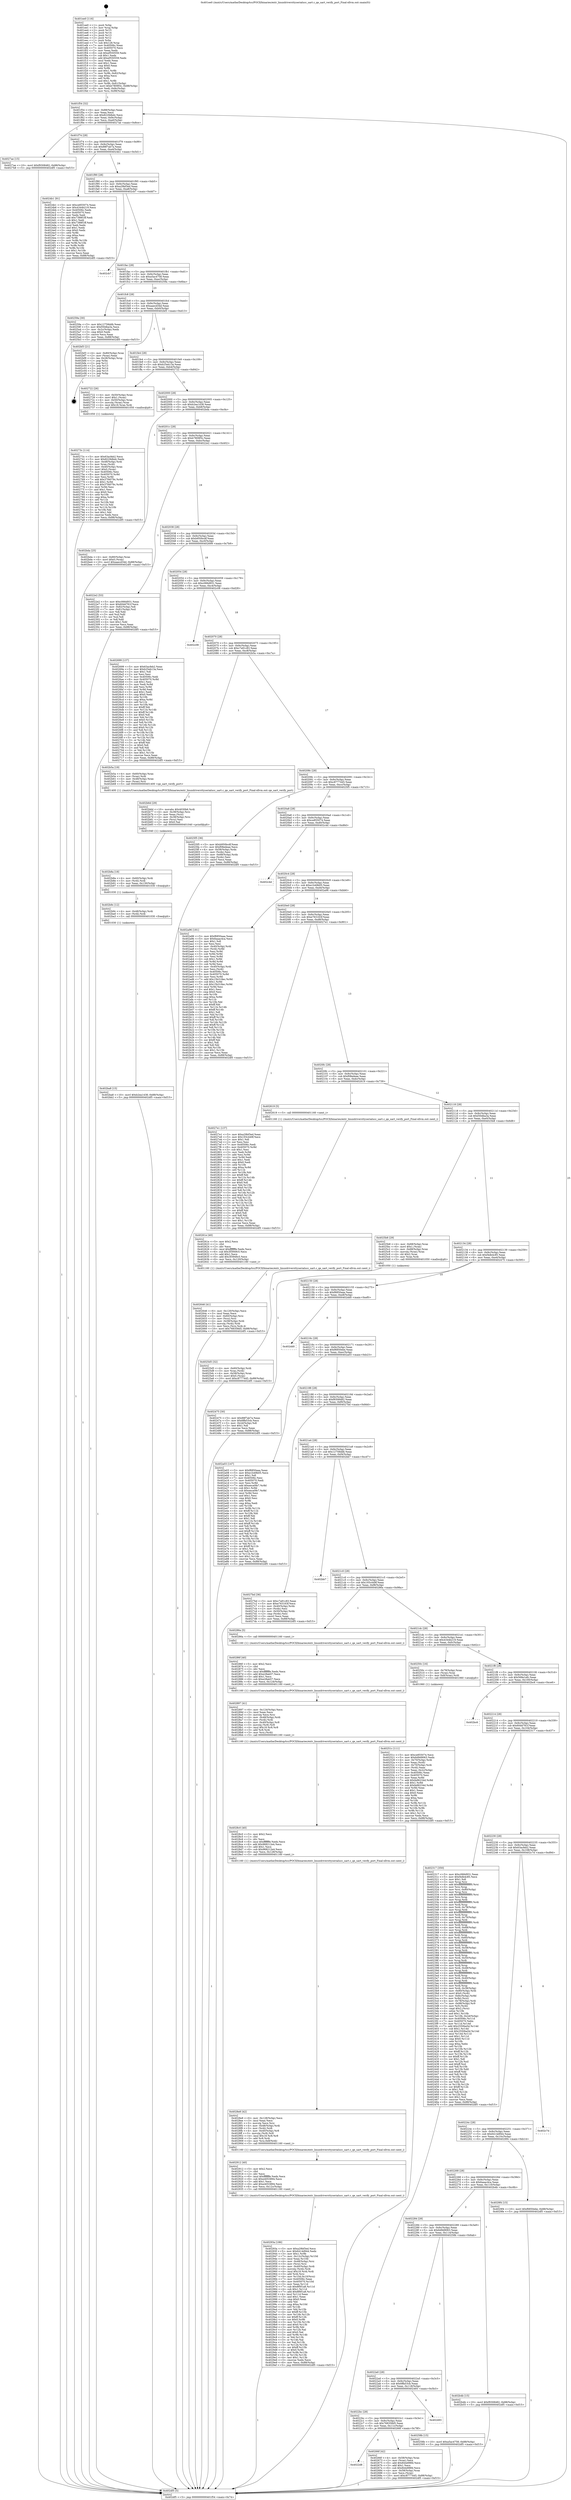 digraph "0x401ee0" {
  label = "0x401ee0 (/mnt/c/Users/mathe/Desktop/tcc/POCII/binaries/extr_linuxdriversttyserialucc_uart.c_qe_uart_verify_port_Final-ollvm.out::main(0))"
  labelloc = "t"
  node[shape=record]

  Entry [label="",width=0.3,height=0.3,shape=circle,fillcolor=black,style=filled]
  "0x401f54" [label="{
     0x401f54 [32]\l
     | [instrs]\l
     &nbsp;&nbsp;0x401f54 \<+6\>: mov -0x88(%rbp),%eax\l
     &nbsp;&nbsp;0x401f5a \<+2\>: mov %eax,%ecx\l
     &nbsp;&nbsp;0x401f5c \<+6\>: sub $0x8229dbdc,%ecx\l
     &nbsp;&nbsp;0x401f62 \<+6\>: mov %eax,-0x9c(%rbp)\l
     &nbsp;&nbsp;0x401f68 \<+6\>: mov %ecx,-0xa0(%rbp)\l
     &nbsp;&nbsp;0x401f6e \<+6\>: je 00000000004027ae \<main+0x8ce\>\l
  }"]
  "0x4027ae" [label="{
     0x4027ae [15]\l
     | [instrs]\l
     &nbsp;&nbsp;0x4027ae \<+10\>: movl $0xf9308482,-0x88(%rbp)\l
     &nbsp;&nbsp;0x4027b8 \<+5\>: jmp 0000000000402df5 \<main+0xf15\>\l
  }"]
  "0x401f74" [label="{
     0x401f74 [28]\l
     | [instrs]\l
     &nbsp;&nbsp;0x401f74 \<+5\>: jmp 0000000000401f79 \<main+0x99\>\l
     &nbsp;&nbsp;0x401f79 \<+6\>: mov -0x9c(%rbp),%eax\l
     &nbsp;&nbsp;0x401f7f \<+5\>: sub $0x88f7ab7a,%eax\l
     &nbsp;&nbsp;0x401f84 \<+6\>: mov %eax,-0xa4(%rbp)\l
     &nbsp;&nbsp;0x401f8a \<+6\>: je 00000000004024b1 \<main+0x5d1\>\l
  }"]
  Exit [label="",width=0.3,height=0.3,shape=circle,fillcolor=black,style=filled,peripheries=2]
  "0x4024b1" [label="{
     0x4024b1 [91]\l
     | [instrs]\l
     &nbsp;&nbsp;0x4024b1 \<+5\>: mov $0xce855074,%eax\l
     &nbsp;&nbsp;0x4024b6 \<+5\>: mov $0x4344b219,%ecx\l
     &nbsp;&nbsp;0x4024bb \<+7\>: mov 0x40506c,%edx\l
     &nbsp;&nbsp;0x4024c2 \<+7\>: mov 0x405070,%esi\l
     &nbsp;&nbsp;0x4024c9 \<+2\>: mov %edx,%edi\l
     &nbsp;&nbsp;0x4024cb \<+6\>: add $0x7388f1ff,%edi\l
     &nbsp;&nbsp;0x4024d1 \<+3\>: sub $0x1,%edi\l
     &nbsp;&nbsp;0x4024d4 \<+6\>: sub $0x7388f1ff,%edi\l
     &nbsp;&nbsp;0x4024da \<+3\>: imul %edi,%edx\l
     &nbsp;&nbsp;0x4024dd \<+3\>: and $0x1,%edx\l
     &nbsp;&nbsp;0x4024e0 \<+3\>: cmp $0x0,%edx\l
     &nbsp;&nbsp;0x4024e3 \<+4\>: sete %r8b\l
     &nbsp;&nbsp;0x4024e7 \<+3\>: cmp $0xa,%esi\l
     &nbsp;&nbsp;0x4024ea \<+4\>: setl %r9b\l
     &nbsp;&nbsp;0x4024ee \<+3\>: mov %r8b,%r10b\l
     &nbsp;&nbsp;0x4024f1 \<+3\>: and %r9b,%r10b\l
     &nbsp;&nbsp;0x4024f4 \<+3\>: xor %r9b,%r8b\l
     &nbsp;&nbsp;0x4024f7 \<+3\>: or %r8b,%r10b\l
     &nbsp;&nbsp;0x4024fa \<+4\>: test $0x1,%r10b\l
     &nbsp;&nbsp;0x4024fe \<+3\>: cmovne %ecx,%eax\l
     &nbsp;&nbsp;0x402501 \<+6\>: mov %eax,-0x88(%rbp)\l
     &nbsp;&nbsp;0x402507 \<+5\>: jmp 0000000000402df5 \<main+0xf15\>\l
  }"]
  "0x401f90" [label="{
     0x401f90 [28]\l
     | [instrs]\l
     &nbsp;&nbsp;0x401f90 \<+5\>: jmp 0000000000401f95 \<main+0xb5\>\l
     &nbsp;&nbsp;0x401f95 \<+6\>: mov -0x9c(%rbp),%eax\l
     &nbsp;&nbsp;0x401f9b \<+5\>: sub $0xa29bf3ed,%eax\l
     &nbsp;&nbsp;0x401fa0 \<+6\>: mov %eax,-0xa8(%rbp)\l
     &nbsp;&nbsp;0x401fa6 \<+6\>: je 0000000000402cb7 \<main+0xdd7\>\l
  }"]
  "0x402ba8" [label="{
     0x402ba8 [15]\l
     | [instrs]\l
     &nbsp;&nbsp;0x402ba8 \<+10\>: movl $0xb2ea1438,-0x88(%rbp)\l
     &nbsp;&nbsp;0x402bb2 \<+5\>: jmp 0000000000402df5 \<main+0xf15\>\l
  }"]
  "0x402cb7" [label="{
     0x402cb7\l
  }", style=dashed]
  "0x401fac" [label="{
     0x401fac [28]\l
     | [instrs]\l
     &nbsp;&nbsp;0x401fac \<+5\>: jmp 0000000000401fb1 \<main+0xd1\>\l
     &nbsp;&nbsp;0x401fb1 \<+6\>: mov -0x9c(%rbp),%eax\l
     &nbsp;&nbsp;0x401fb7 \<+5\>: sub $0xa5ac4758,%eax\l
     &nbsp;&nbsp;0x401fbc \<+6\>: mov %eax,-0xac(%rbp)\l
     &nbsp;&nbsp;0x401fc2 \<+6\>: je 000000000040259a \<main+0x6ba\>\l
  }"]
  "0x402b9c" [label="{
     0x402b9c [12]\l
     | [instrs]\l
     &nbsp;&nbsp;0x402b9c \<+4\>: mov -0x48(%rbp),%rdi\l
     &nbsp;&nbsp;0x402ba0 \<+3\>: mov (%rdi),%rdi\l
     &nbsp;&nbsp;0x402ba3 \<+5\>: call 0000000000401030 \<free@plt\>\l
     | [calls]\l
     &nbsp;&nbsp;0x401030 \{1\} (unknown)\l
  }"]
  "0x40259a" [label="{
     0x40259a [30]\l
     | [instrs]\l
     &nbsp;&nbsp;0x40259a \<+5\>: mov $0x12758ddb,%eax\l
     &nbsp;&nbsp;0x40259f \<+5\>: mov $0xf30dba3a,%ecx\l
     &nbsp;&nbsp;0x4025a4 \<+3\>: mov -0x2c(%rbp),%edx\l
     &nbsp;&nbsp;0x4025a7 \<+3\>: cmp $0x0,%edx\l
     &nbsp;&nbsp;0x4025aa \<+3\>: cmove %ecx,%eax\l
     &nbsp;&nbsp;0x4025ad \<+6\>: mov %eax,-0x88(%rbp)\l
     &nbsp;&nbsp;0x4025b3 \<+5\>: jmp 0000000000402df5 \<main+0xf15\>\l
  }"]
  "0x401fc8" [label="{
     0x401fc8 [28]\l
     | [instrs]\l
     &nbsp;&nbsp;0x401fc8 \<+5\>: jmp 0000000000401fcd \<main+0xed\>\l
     &nbsp;&nbsp;0x401fcd \<+6\>: mov -0x9c(%rbp),%eax\l
     &nbsp;&nbsp;0x401fd3 \<+5\>: sub $0xaaecd34d,%eax\l
     &nbsp;&nbsp;0x401fd8 \<+6\>: mov %eax,-0xb0(%rbp)\l
     &nbsp;&nbsp;0x401fde \<+6\>: je 0000000000402bf3 \<main+0xd13\>\l
  }"]
  "0x402b8a" [label="{
     0x402b8a [18]\l
     | [instrs]\l
     &nbsp;&nbsp;0x402b8a \<+4\>: mov -0x60(%rbp),%rdi\l
     &nbsp;&nbsp;0x402b8e \<+3\>: mov (%rdi),%rdi\l
     &nbsp;&nbsp;0x402b91 \<+6\>: mov %eax,-0x130(%rbp)\l
     &nbsp;&nbsp;0x402b97 \<+5\>: call 0000000000401030 \<free@plt\>\l
     | [calls]\l
     &nbsp;&nbsp;0x401030 \{1\} (unknown)\l
  }"]
  "0x402bf3" [label="{
     0x402bf3 [21]\l
     | [instrs]\l
     &nbsp;&nbsp;0x402bf3 \<+4\>: mov -0x80(%rbp),%rax\l
     &nbsp;&nbsp;0x402bf7 \<+2\>: mov (%rax),%eax\l
     &nbsp;&nbsp;0x402bf9 \<+4\>: lea -0x28(%rbp),%rsp\l
     &nbsp;&nbsp;0x402bfd \<+1\>: pop %rbx\l
     &nbsp;&nbsp;0x402bfe \<+2\>: pop %r12\l
     &nbsp;&nbsp;0x402c00 \<+2\>: pop %r13\l
     &nbsp;&nbsp;0x402c02 \<+2\>: pop %r14\l
     &nbsp;&nbsp;0x402c04 \<+2\>: pop %r15\l
     &nbsp;&nbsp;0x402c06 \<+1\>: pop %rbp\l
     &nbsp;&nbsp;0x402c07 \<+1\>: ret\l
  }"]
  "0x401fe4" [label="{
     0x401fe4 [28]\l
     | [instrs]\l
     &nbsp;&nbsp;0x401fe4 \<+5\>: jmp 0000000000401fe9 \<main+0x109\>\l
     &nbsp;&nbsp;0x401fe9 \<+6\>: mov -0x9c(%rbp),%eax\l
     &nbsp;&nbsp;0x401fef \<+5\>: sub $0xb25eb13a,%eax\l
     &nbsp;&nbsp;0x401ff4 \<+6\>: mov %eax,-0xb4(%rbp)\l
     &nbsp;&nbsp;0x401ffa \<+6\>: je 0000000000402722 \<main+0x842\>\l
  }"]
  "0x402b6d" [label="{
     0x402b6d [29]\l
     | [instrs]\l
     &nbsp;&nbsp;0x402b6d \<+10\>: movabs $0x4030b6,%rdi\l
     &nbsp;&nbsp;0x402b77 \<+4\>: mov -0x38(%rbp),%rsi\l
     &nbsp;&nbsp;0x402b7b \<+2\>: mov %eax,(%rsi)\l
     &nbsp;&nbsp;0x402b7d \<+4\>: mov -0x38(%rbp),%rsi\l
     &nbsp;&nbsp;0x402b81 \<+2\>: mov (%rsi),%esi\l
     &nbsp;&nbsp;0x402b83 \<+2\>: mov $0x0,%al\l
     &nbsp;&nbsp;0x402b85 \<+5\>: call 0000000000401040 \<printf@plt\>\l
     | [calls]\l
     &nbsp;&nbsp;0x401040 \{1\} (unknown)\l
  }"]
  "0x402722" [label="{
     0x402722 [26]\l
     | [instrs]\l
     &nbsp;&nbsp;0x402722 \<+4\>: mov -0x50(%rbp),%rax\l
     &nbsp;&nbsp;0x402726 \<+6\>: movl $0x1,(%rax)\l
     &nbsp;&nbsp;0x40272c \<+4\>: mov -0x50(%rbp),%rax\l
     &nbsp;&nbsp;0x402730 \<+3\>: movslq (%rax),%rax\l
     &nbsp;&nbsp;0x402733 \<+4\>: imul $0x18,%rax,%rdi\l
     &nbsp;&nbsp;0x402737 \<+5\>: call 0000000000401050 \<malloc@plt\>\l
     | [calls]\l
     &nbsp;&nbsp;0x401050 \{1\} (unknown)\l
  }"]
  "0x402000" [label="{
     0x402000 [28]\l
     | [instrs]\l
     &nbsp;&nbsp;0x402000 \<+5\>: jmp 0000000000402005 \<main+0x125\>\l
     &nbsp;&nbsp;0x402005 \<+6\>: mov -0x9c(%rbp),%eax\l
     &nbsp;&nbsp;0x40200b \<+5\>: sub $0xb2ea1438,%eax\l
     &nbsp;&nbsp;0x402010 \<+6\>: mov %eax,-0xb8(%rbp)\l
     &nbsp;&nbsp;0x402016 \<+6\>: je 0000000000402bda \<main+0xcfa\>\l
  }"]
  "0x40293a" [label="{
     0x40293a [186]\l
     | [instrs]\l
     &nbsp;&nbsp;0x40293a \<+5\>: mov $0xa29bf3ed,%ecx\l
     &nbsp;&nbsp;0x40293f \<+5\>: mov $0x6414d944,%edx\l
     &nbsp;&nbsp;0x402944 \<+3\>: mov $0x1,%r9b\l
     &nbsp;&nbsp;0x402947 \<+7\>: mov -0x12c(%rbp),%r10d\l
     &nbsp;&nbsp;0x40294e \<+4\>: imul %eax,%r10d\l
     &nbsp;&nbsp;0x402952 \<+4\>: mov -0x48(%rbp),%rsi\l
     &nbsp;&nbsp;0x402956 \<+3\>: mov (%rsi),%rsi\l
     &nbsp;&nbsp;0x402959 \<+4\>: mov -0x40(%rbp),%rdi\l
     &nbsp;&nbsp;0x40295d \<+3\>: movslq (%rdi),%rdi\l
     &nbsp;&nbsp;0x402960 \<+4\>: imul $0x18,%rdi,%rdi\l
     &nbsp;&nbsp;0x402964 \<+3\>: add %rdi,%rsi\l
     &nbsp;&nbsp;0x402967 \<+4\>: mov %r10d,0x10(%rsi)\l
     &nbsp;&nbsp;0x40296b \<+7\>: mov 0x40506c,%eax\l
     &nbsp;&nbsp;0x402972 \<+8\>: mov 0x405070,%r10d\l
     &nbsp;&nbsp;0x40297a \<+3\>: mov %eax,%r11d\l
     &nbsp;&nbsp;0x40297d \<+7\>: sub $0x8f0f1a8,%r11d\l
     &nbsp;&nbsp;0x402984 \<+4\>: sub $0x1,%r11d\l
     &nbsp;&nbsp;0x402988 \<+7\>: add $0x8f0f1a8,%r11d\l
     &nbsp;&nbsp;0x40298f \<+4\>: imul %r11d,%eax\l
     &nbsp;&nbsp;0x402993 \<+3\>: and $0x1,%eax\l
     &nbsp;&nbsp;0x402996 \<+3\>: cmp $0x0,%eax\l
     &nbsp;&nbsp;0x402999 \<+3\>: sete %bl\l
     &nbsp;&nbsp;0x40299c \<+4\>: cmp $0xa,%r10d\l
     &nbsp;&nbsp;0x4029a0 \<+4\>: setl %r14b\l
     &nbsp;&nbsp;0x4029a4 \<+3\>: mov %bl,%r15b\l
     &nbsp;&nbsp;0x4029a7 \<+4\>: xor $0xff,%r15b\l
     &nbsp;&nbsp;0x4029ab \<+3\>: mov %r14b,%r12b\l
     &nbsp;&nbsp;0x4029ae \<+4\>: xor $0xff,%r12b\l
     &nbsp;&nbsp;0x4029b2 \<+4\>: xor $0x0,%r9b\l
     &nbsp;&nbsp;0x4029b6 \<+3\>: mov %r15b,%r13b\l
     &nbsp;&nbsp;0x4029b9 \<+4\>: and $0x0,%r13b\l
     &nbsp;&nbsp;0x4029bd \<+3\>: and %r9b,%bl\l
     &nbsp;&nbsp;0x4029c0 \<+3\>: mov %r12b,%al\l
     &nbsp;&nbsp;0x4029c3 \<+2\>: and $0x0,%al\l
     &nbsp;&nbsp;0x4029c5 \<+3\>: and %r9b,%r14b\l
     &nbsp;&nbsp;0x4029c8 \<+3\>: or %bl,%r13b\l
     &nbsp;&nbsp;0x4029cb \<+3\>: or %r14b,%al\l
     &nbsp;&nbsp;0x4029ce \<+3\>: xor %al,%r13b\l
     &nbsp;&nbsp;0x4029d1 \<+3\>: or %r12b,%r15b\l
     &nbsp;&nbsp;0x4029d4 \<+4\>: xor $0xff,%r15b\l
     &nbsp;&nbsp;0x4029d8 \<+4\>: or $0x0,%r9b\l
     &nbsp;&nbsp;0x4029dc \<+3\>: and %r9b,%r15b\l
     &nbsp;&nbsp;0x4029df \<+3\>: or %r15b,%r13b\l
     &nbsp;&nbsp;0x4029e2 \<+4\>: test $0x1,%r13b\l
     &nbsp;&nbsp;0x4029e6 \<+3\>: cmovne %edx,%ecx\l
     &nbsp;&nbsp;0x4029e9 \<+6\>: mov %ecx,-0x88(%rbp)\l
     &nbsp;&nbsp;0x4029ef \<+5\>: jmp 0000000000402df5 \<main+0xf15\>\l
  }"]
  "0x402bda" [label="{
     0x402bda [25]\l
     | [instrs]\l
     &nbsp;&nbsp;0x402bda \<+4\>: mov -0x80(%rbp),%rax\l
     &nbsp;&nbsp;0x402bde \<+6\>: movl $0x0,(%rax)\l
     &nbsp;&nbsp;0x402be4 \<+10\>: movl $0xaaecd34d,-0x88(%rbp)\l
     &nbsp;&nbsp;0x402bee \<+5\>: jmp 0000000000402df5 \<main+0xf15\>\l
  }"]
  "0x40201c" [label="{
     0x40201c [28]\l
     | [instrs]\l
     &nbsp;&nbsp;0x40201c \<+5\>: jmp 0000000000402021 \<main+0x141\>\l
     &nbsp;&nbsp;0x402021 \<+6\>: mov -0x9c(%rbp),%eax\l
     &nbsp;&nbsp;0x402027 \<+5\>: sub $0xb7809f3c,%eax\l
     &nbsp;&nbsp;0x40202c \<+6\>: mov %eax,-0xbc(%rbp)\l
     &nbsp;&nbsp;0x402032 \<+6\>: je 00000000004022e2 \<main+0x402\>\l
  }"]
  "0x402912" [label="{
     0x402912 [40]\l
     | [instrs]\l
     &nbsp;&nbsp;0x402912 \<+5\>: mov $0x2,%ecx\l
     &nbsp;&nbsp;0x402917 \<+1\>: cltd\l
     &nbsp;&nbsp;0x402918 \<+2\>: idiv %ecx\l
     &nbsp;&nbsp;0x40291a \<+6\>: imul $0xfffffffe,%edx,%ecx\l
     &nbsp;&nbsp;0x402920 \<+6\>: sub $0xe4053894,%ecx\l
     &nbsp;&nbsp;0x402926 \<+3\>: add $0x1,%ecx\l
     &nbsp;&nbsp;0x402929 \<+6\>: add $0xe4053894,%ecx\l
     &nbsp;&nbsp;0x40292f \<+6\>: mov %ecx,-0x12c(%rbp)\l
     &nbsp;&nbsp;0x402935 \<+5\>: call 0000000000401160 \<next_i\>\l
     | [calls]\l
     &nbsp;&nbsp;0x401160 \{1\} (/mnt/c/Users/mathe/Desktop/tcc/POCII/binaries/extr_linuxdriversttyserialucc_uart.c_qe_uart_verify_port_Final-ollvm.out::next_i)\l
  }"]
  "0x4022e2" [label="{
     0x4022e2 [53]\l
     | [instrs]\l
     &nbsp;&nbsp;0x4022e2 \<+5\>: mov $0xc066d931,%eax\l
     &nbsp;&nbsp;0x4022e7 \<+5\>: mov $0x60dd781f,%ecx\l
     &nbsp;&nbsp;0x4022ec \<+6\>: mov -0x82(%rbp),%dl\l
     &nbsp;&nbsp;0x4022f2 \<+7\>: mov -0x81(%rbp),%sil\l
     &nbsp;&nbsp;0x4022f9 \<+3\>: mov %dl,%dil\l
     &nbsp;&nbsp;0x4022fc \<+3\>: and %sil,%dil\l
     &nbsp;&nbsp;0x4022ff \<+3\>: xor %sil,%dl\l
     &nbsp;&nbsp;0x402302 \<+3\>: or %dl,%dil\l
     &nbsp;&nbsp;0x402305 \<+4\>: test $0x1,%dil\l
     &nbsp;&nbsp;0x402309 \<+3\>: cmovne %ecx,%eax\l
     &nbsp;&nbsp;0x40230c \<+6\>: mov %eax,-0x88(%rbp)\l
     &nbsp;&nbsp;0x402312 \<+5\>: jmp 0000000000402df5 \<main+0xf15\>\l
  }"]
  "0x402038" [label="{
     0x402038 [28]\l
     | [instrs]\l
     &nbsp;&nbsp;0x402038 \<+5\>: jmp 000000000040203d \<main+0x15d\>\l
     &nbsp;&nbsp;0x40203d \<+6\>: mov -0x9c(%rbp),%eax\l
     &nbsp;&nbsp;0x402043 \<+5\>: sub $0xb950bcdf,%eax\l
     &nbsp;&nbsp;0x402048 \<+6\>: mov %eax,-0xc0(%rbp)\l
     &nbsp;&nbsp;0x40204e \<+6\>: je 0000000000402699 \<main+0x7b9\>\l
  }"]
  "0x402df5" [label="{
     0x402df5 [5]\l
     | [instrs]\l
     &nbsp;&nbsp;0x402df5 \<+5\>: jmp 0000000000401f54 \<main+0x74\>\l
  }"]
  "0x401ee0" [label="{
     0x401ee0 [116]\l
     | [instrs]\l
     &nbsp;&nbsp;0x401ee0 \<+1\>: push %rbp\l
     &nbsp;&nbsp;0x401ee1 \<+3\>: mov %rsp,%rbp\l
     &nbsp;&nbsp;0x401ee4 \<+2\>: push %r15\l
     &nbsp;&nbsp;0x401ee6 \<+2\>: push %r14\l
     &nbsp;&nbsp;0x401ee8 \<+2\>: push %r13\l
     &nbsp;&nbsp;0x401eea \<+2\>: push %r12\l
     &nbsp;&nbsp;0x401eec \<+1\>: push %rbx\l
     &nbsp;&nbsp;0x401eed \<+7\>: sub $0x128,%rsp\l
     &nbsp;&nbsp;0x401ef4 \<+7\>: mov 0x40506c,%eax\l
     &nbsp;&nbsp;0x401efb \<+7\>: mov 0x405070,%ecx\l
     &nbsp;&nbsp;0x401f02 \<+2\>: mov %eax,%edx\l
     &nbsp;&nbsp;0x401f04 \<+6\>: sub $0xef550559,%edx\l
     &nbsp;&nbsp;0x401f0a \<+3\>: sub $0x1,%edx\l
     &nbsp;&nbsp;0x401f0d \<+6\>: add $0xef550559,%edx\l
     &nbsp;&nbsp;0x401f13 \<+3\>: imul %edx,%eax\l
     &nbsp;&nbsp;0x401f16 \<+3\>: and $0x1,%eax\l
     &nbsp;&nbsp;0x401f19 \<+3\>: cmp $0x0,%eax\l
     &nbsp;&nbsp;0x401f1c \<+4\>: sete %r8b\l
     &nbsp;&nbsp;0x401f20 \<+4\>: and $0x1,%r8b\l
     &nbsp;&nbsp;0x401f24 \<+7\>: mov %r8b,-0x82(%rbp)\l
     &nbsp;&nbsp;0x401f2b \<+3\>: cmp $0xa,%ecx\l
     &nbsp;&nbsp;0x401f2e \<+4\>: setl %r8b\l
     &nbsp;&nbsp;0x401f32 \<+4\>: and $0x1,%r8b\l
     &nbsp;&nbsp;0x401f36 \<+7\>: mov %r8b,-0x81(%rbp)\l
     &nbsp;&nbsp;0x401f3d \<+10\>: movl $0xb7809f3c,-0x88(%rbp)\l
     &nbsp;&nbsp;0x401f47 \<+6\>: mov %edi,-0x8c(%rbp)\l
     &nbsp;&nbsp;0x401f4d \<+7\>: mov %rsi,-0x98(%rbp)\l
  }"]
  "0x4028e8" [label="{
     0x4028e8 [42]\l
     | [instrs]\l
     &nbsp;&nbsp;0x4028e8 \<+6\>: mov -0x128(%rbp),%ecx\l
     &nbsp;&nbsp;0x4028ee \<+3\>: imul %eax,%ecx\l
     &nbsp;&nbsp;0x4028f1 \<+3\>: movslq %ecx,%rsi\l
     &nbsp;&nbsp;0x4028f4 \<+4\>: mov -0x48(%rbp),%rdi\l
     &nbsp;&nbsp;0x4028f8 \<+3\>: mov (%rdi),%rdi\l
     &nbsp;&nbsp;0x4028fb \<+4\>: mov -0x40(%rbp),%r8\l
     &nbsp;&nbsp;0x4028ff \<+3\>: movslq (%r8),%r8\l
     &nbsp;&nbsp;0x402902 \<+4\>: imul $0x18,%r8,%r8\l
     &nbsp;&nbsp;0x402906 \<+3\>: add %r8,%rdi\l
     &nbsp;&nbsp;0x402909 \<+4\>: mov %rsi,0x8(%rdi)\l
     &nbsp;&nbsp;0x40290d \<+5\>: call 0000000000401160 \<next_i\>\l
     | [calls]\l
     &nbsp;&nbsp;0x401160 \{1\} (/mnt/c/Users/mathe/Desktop/tcc/POCII/binaries/extr_linuxdriversttyserialucc_uart.c_qe_uart_verify_port_Final-ollvm.out::next_i)\l
  }"]
  "0x402699" [label="{
     0x402699 [137]\l
     | [instrs]\l
     &nbsp;&nbsp;0x402699 \<+5\>: mov $0x63acfeb2,%eax\l
     &nbsp;&nbsp;0x40269e \<+5\>: mov $0xb25eb13a,%ecx\l
     &nbsp;&nbsp;0x4026a3 \<+2\>: mov $0x1,%dl\l
     &nbsp;&nbsp;0x4026a5 \<+2\>: xor %esi,%esi\l
     &nbsp;&nbsp;0x4026a7 \<+7\>: mov 0x40506c,%edi\l
     &nbsp;&nbsp;0x4026ae \<+8\>: mov 0x405070,%r8d\l
     &nbsp;&nbsp;0x4026b6 \<+3\>: sub $0x1,%esi\l
     &nbsp;&nbsp;0x4026b9 \<+3\>: mov %edi,%r9d\l
     &nbsp;&nbsp;0x4026bc \<+3\>: add %esi,%r9d\l
     &nbsp;&nbsp;0x4026bf \<+4\>: imul %r9d,%edi\l
     &nbsp;&nbsp;0x4026c3 \<+3\>: and $0x1,%edi\l
     &nbsp;&nbsp;0x4026c6 \<+3\>: cmp $0x0,%edi\l
     &nbsp;&nbsp;0x4026c9 \<+4\>: sete %r10b\l
     &nbsp;&nbsp;0x4026cd \<+4\>: cmp $0xa,%r8d\l
     &nbsp;&nbsp;0x4026d1 \<+4\>: setl %r11b\l
     &nbsp;&nbsp;0x4026d5 \<+3\>: mov %r10b,%bl\l
     &nbsp;&nbsp;0x4026d8 \<+3\>: xor $0xff,%bl\l
     &nbsp;&nbsp;0x4026db \<+3\>: mov %r11b,%r14b\l
     &nbsp;&nbsp;0x4026de \<+4\>: xor $0xff,%r14b\l
     &nbsp;&nbsp;0x4026e2 \<+3\>: xor $0x0,%dl\l
     &nbsp;&nbsp;0x4026e5 \<+3\>: mov %bl,%r15b\l
     &nbsp;&nbsp;0x4026e8 \<+4\>: and $0x0,%r15b\l
     &nbsp;&nbsp;0x4026ec \<+3\>: and %dl,%r10b\l
     &nbsp;&nbsp;0x4026ef \<+3\>: mov %r14b,%r12b\l
     &nbsp;&nbsp;0x4026f2 \<+4\>: and $0x0,%r12b\l
     &nbsp;&nbsp;0x4026f6 \<+3\>: and %dl,%r11b\l
     &nbsp;&nbsp;0x4026f9 \<+3\>: or %r10b,%r15b\l
     &nbsp;&nbsp;0x4026fc \<+3\>: or %r11b,%r12b\l
     &nbsp;&nbsp;0x4026ff \<+3\>: xor %r12b,%r15b\l
     &nbsp;&nbsp;0x402702 \<+3\>: or %r14b,%bl\l
     &nbsp;&nbsp;0x402705 \<+3\>: xor $0xff,%bl\l
     &nbsp;&nbsp;0x402708 \<+3\>: or $0x0,%dl\l
     &nbsp;&nbsp;0x40270b \<+2\>: and %dl,%bl\l
     &nbsp;&nbsp;0x40270d \<+3\>: or %bl,%r15b\l
     &nbsp;&nbsp;0x402710 \<+4\>: test $0x1,%r15b\l
     &nbsp;&nbsp;0x402714 \<+3\>: cmovne %ecx,%eax\l
     &nbsp;&nbsp;0x402717 \<+6\>: mov %eax,-0x88(%rbp)\l
     &nbsp;&nbsp;0x40271d \<+5\>: jmp 0000000000402df5 \<main+0xf15\>\l
  }"]
  "0x402054" [label="{
     0x402054 [28]\l
     | [instrs]\l
     &nbsp;&nbsp;0x402054 \<+5\>: jmp 0000000000402059 \<main+0x179\>\l
     &nbsp;&nbsp;0x402059 \<+6\>: mov -0x9c(%rbp),%eax\l
     &nbsp;&nbsp;0x40205f \<+5\>: sub $0xc066d931,%eax\l
     &nbsp;&nbsp;0x402064 \<+6\>: mov %eax,-0xc4(%rbp)\l
     &nbsp;&nbsp;0x40206a \<+6\>: je 0000000000402c08 \<main+0xd28\>\l
  }"]
  "0x4028c0" [label="{
     0x4028c0 [40]\l
     | [instrs]\l
     &nbsp;&nbsp;0x4028c0 \<+5\>: mov $0x2,%ecx\l
     &nbsp;&nbsp;0x4028c5 \<+1\>: cltd\l
     &nbsp;&nbsp;0x4028c6 \<+2\>: idiv %ecx\l
     &nbsp;&nbsp;0x4028c8 \<+6\>: imul $0xfffffffe,%edx,%ecx\l
     &nbsp;&nbsp;0x4028ce \<+6\>: add $0x968212e4,%ecx\l
     &nbsp;&nbsp;0x4028d4 \<+3\>: add $0x1,%ecx\l
     &nbsp;&nbsp;0x4028d7 \<+6\>: sub $0x968212e4,%ecx\l
     &nbsp;&nbsp;0x4028dd \<+6\>: mov %ecx,-0x128(%rbp)\l
     &nbsp;&nbsp;0x4028e3 \<+5\>: call 0000000000401160 \<next_i\>\l
     | [calls]\l
     &nbsp;&nbsp;0x401160 \{1\} (/mnt/c/Users/mathe/Desktop/tcc/POCII/binaries/extr_linuxdriversttyserialucc_uart.c_qe_uart_verify_port_Final-ollvm.out::next_i)\l
  }"]
  "0x402c08" [label="{
     0x402c08\l
  }", style=dashed]
  "0x402070" [label="{
     0x402070 [28]\l
     | [instrs]\l
     &nbsp;&nbsp;0x402070 \<+5\>: jmp 0000000000402075 \<main+0x195\>\l
     &nbsp;&nbsp;0x402075 \<+6\>: mov -0x9c(%rbp),%eax\l
     &nbsp;&nbsp;0x40207b \<+5\>: sub $0xc7a91c83,%eax\l
     &nbsp;&nbsp;0x402080 \<+6\>: mov %eax,-0xc8(%rbp)\l
     &nbsp;&nbsp;0x402086 \<+6\>: je 0000000000402b5a \<main+0xc7a\>\l
  }"]
  "0x402897" [label="{
     0x402897 [41]\l
     | [instrs]\l
     &nbsp;&nbsp;0x402897 \<+6\>: mov -0x124(%rbp),%ecx\l
     &nbsp;&nbsp;0x40289d \<+3\>: imul %eax,%ecx\l
     &nbsp;&nbsp;0x4028a0 \<+3\>: movslq %ecx,%rsi\l
     &nbsp;&nbsp;0x4028a3 \<+4\>: mov -0x48(%rbp),%rdi\l
     &nbsp;&nbsp;0x4028a7 \<+3\>: mov (%rdi),%rdi\l
     &nbsp;&nbsp;0x4028aa \<+4\>: mov -0x40(%rbp),%r8\l
     &nbsp;&nbsp;0x4028ae \<+3\>: movslq (%r8),%r8\l
     &nbsp;&nbsp;0x4028b1 \<+4\>: imul $0x18,%r8,%r8\l
     &nbsp;&nbsp;0x4028b5 \<+3\>: add %r8,%rdi\l
     &nbsp;&nbsp;0x4028b8 \<+3\>: mov %rsi,(%rdi)\l
     &nbsp;&nbsp;0x4028bb \<+5\>: call 0000000000401160 \<next_i\>\l
     | [calls]\l
     &nbsp;&nbsp;0x401160 \{1\} (/mnt/c/Users/mathe/Desktop/tcc/POCII/binaries/extr_linuxdriversttyserialucc_uart.c_qe_uart_verify_port_Final-ollvm.out::next_i)\l
  }"]
  "0x402b5a" [label="{
     0x402b5a [19]\l
     | [instrs]\l
     &nbsp;&nbsp;0x402b5a \<+4\>: mov -0x60(%rbp),%rax\l
     &nbsp;&nbsp;0x402b5e \<+3\>: mov (%rax),%rdi\l
     &nbsp;&nbsp;0x402b61 \<+4\>: mov -0x48(%rbp),%rax\l
     &nbsp;&nbsp;0x402b65 \<+3\>: mov (%rax),%rsi\l
     &nbsp;&nbsp;0x402b68 \<+5\>: call 0000000000401400 \<qe_uart_verify_port\>\l
     | [calls]\l
     &nbsp;&nbsp;0x401400 \{1\} (/mnt/c/Users/mathe/Desktop/tcc/POCII/binaries/extr_linuxdriversttyserialucc_uart.c_qe_uart_verify_port_Final-ollvm.out::qe_uart_verify_port)\l
  }"]
  "0x40208c" [label="{
     0x40208c [28]\l
     | [instrs]\l
     &nbsp;&nbsp;0x40208c \<+5\>: jmp 0000000000402091 \<main+0x1b1\>\l
     &nbsp;&nbsp;0x402091 \<+6\>: mov -0x9c(%rbp),%eax\l
     &nbsp;&nbsp;0x402097 \<+5\>: sub $0xc8777445,%eax\l
     &nbsp;&nbsp;0x40209c \<+6\>: mov %eax,-0xcc(%rbp)\l
     &nbsp;&nbsp;0x4020a2 \<+6\>: je 00000000004025f5 \<main+0x715\>\l
  }"]
  "0x40286f" [label="{
     0x40286f [40]\l
     | [instrs]\l
     &nbsp;&nbsp;0x40286f \<+5\>: mov $0x2,%ecx\l
     &nbsp;&nbsp;0x402874 \<+1\>: cltd\l
     &nbsp;&nbsp;0x402875 \<+2\>: idiv %ecx\l
     &nbsp;&nbsp;0x402877 \<+6\>: imul $0xfffffffe,%edx,%ecx\l
     &nbsp;&nbsp;0x40287d \<+6\>: add $0xe28ab57,%ecx\l
     &nbsp;&nbsp;0x402883 \<+3\>: add $0x1,%ecx\l
     &nbsp;&nbsp;0x402886 \<+6\>: sub $0xe28ab57,%ecx\l
     &nbsp;&nbsp;0x40288c \<+6\>: mov %ecx,-0x124(%rbp)\l
     &nbsp;&nbsp;0x402892 \<+5\>: call 0000000000401160 \<next_i\>\l
     | [calls]\l
     &nbsp;&nbsp;0x401160 \{1\} (/mnt/c/Users/mathe/Desktop/tcc/POCII/binaries/extr_linuxdriversttyserialucc_uart.c_qe_uart_verify_port_Final-ollvm.out::next_i)\l
  }"]
  "0x4025f5" [label="{
     0x4025f5 [36]\l
     | [instrs]\l
     &nbsp;&nbsp;0x4025f5 \<+5\>: mov $0xb950bcdf,%eax\l
     &nbsp;&nbsp;0x4025fa \<+5\>: mov $0xf08edeae,%ecx\l
     &nbsp;&nbsp;0x4025ff \<+4\>: mov -0x58(%rbp),%rdx\l
     &nbsp;&nbsp;0x402603 \<+2\>: mov (%rdx),%esi\l
     &nbsp;&nbsp;0x402605 \<+4\>: mov -0x68(%rbp),%rdx\l
     &nbsp;&nbsp;0x402609 \<+2\>: cmp (%rdx),%esi\l
     &nbsp;&nbsp;0x40260b \<+3\>: cmovl %ecx,%eax\l
     &nbsp;&nbsp;0x40260e \<+6\>: mov %eax,-0x88(%rbp)\l
     &nbsp;&nbsp;0x402614 \<+5\>: jmp 0000000000402df5 \<main+0xf15\>\l
  }"]
  "0x4020a8" [label="{
     0x4020a8 [28]\l
     | [instrs]\l
     &nbsp;&nbsp;0x4020a8 \<+5\>: jmp 00000000004020ad \<main+0x1cd\>\l
     &nbsp;&nbsp;0x4020ad \<+6\>: mov -0x9c(%rbp),%eax\l
     &nbsp;&nbsp;0x4020b3 \<+5\>: sub $0xce855074,%eax\l
     &nbsp;&nbsp;0x4020b8 \<+6\>: mov %eax,-0xd0(%rbp)\l
     &nbsp;&nbsp;0x4020be \<+6\>: je 0000000000402c4d \<main+0xd6d\>\l
  }"]
  "0x40273c" [label="{
     0x40273c [114]\l
     | [instrs]\l
     &nbsp;&nbsp;0x40273c \<+5\>: mov $0x63acfeb2,%ecx\l
     &nbsp;&nbsp;0x402741 \<+5\>: mov $0x8229dbdc,%edx\l
     &nbsp;&nbsp;0x402746 \<+4\>: mov -0x48(%rbp),%rdi\l
     &nbsp;&nbsp;0x40274a \<+3\>: mov %rax,(%rdi)\l
     &nbsp;&nbsp;0x40274d \<+4\>: mov -0x40(%rbp),%rax\l
     &nbsp;&nbsp;0x402751 \<+6\>: movl $0x0,(%rax)\l
     &nbsp;&nbsp;0x402757 \<+7\>: mov 0x40506c,%esi\l
     &nbsp;&nbsp;0x40275e \<+8\>: mov 0x405070,%r8d\l
     &nbsp;&nbsp;0x402766 \<+3\>: mov %esi,%r9d\l
     &nbsp;&nbsp;0x402769 \<+7\>: add $0x37f4079c,%r9d\l
     &nbsp;&nbsp;0x402770 \<+4\>: sub $0x1,%r9d\l
     &nbsp;&nbsp;0x402774 \<+7\>: sub $0x37f4079c,%r9d\l
     &nbsp;&nbsp;0x40277b \<+4\>: imul %r9d,%esi\l
     &nbsp;&nbsp;0x40277f \<+3\>: and $0x1,%esi\l
     &nbsp;&nbsp;0x402782 \<+3\>: cmp $0x0,%esi\l
     &nbsp;&nbsp;0x402785 \<+4\>: sete %r10b\l
     &nbsp;&nbsp;0x402789 \<+4\>: cmp $0xa,%r8d\l
     &nbsp;&nbsp;0x40278d \<+4\>: setl %r11b\l
     &nbsp;&nbsp;0x402791 \<+3\>: mov %r10b,%bl\l
     &nbsp;&nbsp;0x402794 \<+3\>: and %r11b,%bl\l
     &nbsp;&nbsp;0x402797 \<+3\>: xor %r11b,%r10b\l
     &nbsp;&nbsp;0x40279a \<+3\>: or %r10b,%bl\l
     &nbsp;&nbsp;0x40279d \<+3\>: test $0x1,%bl\l
     &nbsp;&nbsp;0x4027a0 \<+3\>: cmovne %edx,%ecx\l
     &nbsp;&nbsp;0x4027a3 \<+6\>: mov %ecx,-0x88(%rbp)\l
     &nbsp;&nbsp;0x4027a9 \<+5\>: jmp 0000000000402df5 \<main+0xf15\>\l
  }"]
  "0x402c4d" [label="{
     0x402c4d\l
  }", style=dashed]
  "0x4020c4" [label="{
     0x4020c4 [28]\l
     | [instrs]\l
     &nbsp;&nbsp;0x4020c4 \<+5\>: jmp 00000000004020c9 \<main+0x1e9\>\l
     &nbsp;&nbsp;0x4020c9 \<+6\>: mov -0x9c(%rbp),%eax\l
     &nbsp;&nbsp;0x4020cf \<+5\>: sub $0xe1b49b05,%eax\l
     &nbsp;&nbsp;0x4020d4 \<+6\>: mov %eax,-0xd4(%rbp)\l
     &nbsp;&nbsp;0x4020da \<+6\>: je 0000000000402a96 \<main+0xbb6\>\l
  }"]
  "0x4022d8" [label="{
     0x4022d8\l
  }", style=dashed]
  "0x402a96" [label="{
     0x402a96 [181]\l
     | [instrs]\l
     &nbsp;&nbsp;0x402a96 \<+5\>: mov $0xf6850aaa,%eax\l
     &nbsp;&nbsp;0x402a9b \<+5\>: mov $0x6aaac4ca,%ecx\l
     &nbsp;&nbsp;0x402aa0 \<+2\>: mov $0x1,%dl\l
     &nbsp;&nbsp;0x402aa2 \<+2\>: xor %esi,%esi\l
     &nbsp;&nbsp;0x402aa4 \<+4\>: mov -0x40(%rbp),%rdi\l
     &nbsp;&nbsp;0x402aa8 \<+3\>: mov (%rdi),%r8d\l
     &nbsp;&nbsp;0x402aab \<+3\>: mov %esi,%r9d\l
     &nbsp;&nbsp;0x402aae \<+3\>: sub %r8d,%r9d\l
     &nbsp;&nbsp;0x402ab1 \<+3\>: mov %esi,%r8d\l
     &nbsp;&nbsp;0x402ab4 \<+4\>: sub $0x1,%r8d\l
     &nbsp;&nbsp;0x402ab8 \<+3\>: add %r8d,%r9d\l
     &nbsp;&nbsp;0x402abb \<+3\>: sub %r9d,%esi\l
     &nbsp;&nbsp;0x402abe \<+4\>: mov -0x40(%rbp),%rdi\l
     &nbsp;&nbsp;0x402ac2 \<+2\>: mov %esi,(%rdi)\l
     &nbsp;&nbsp;0x402ac4 \<+7\>: mov 0x40506c,%esi\l
     &nbsp;&nbsp;0x402acb \<+8\>: mov 0x405070,%r8d\l
     &nbsp;&nbsp;0x402ad3 \<+3\>: mov %esi,%r9d\l
     &nbsp;&nbsp;0x402ad6 \<+7\>: add $0x15b318ec,%r9d\l
     &nbsp;&nbsp;0x402add \<+4\>: sub $0x1,%r9d\l
     &nbsp;&nbsp;0x402ae1 \<+7\>: sub $0x15b318ec,%r9d\l
     &nbsp;&nbsp;0x402ae8 \<+4\>: imul %r9d,%esi\l
     &nbsp;&nbsp;0x402aec \<+3\>: and $0x1,%esi\l
     &nbsp;&nbsp;0x402aef \<+3\>: cmp $0x0,%esi\l
     &nbsp;&nbsp;0x402af2 \<+4\>: sete %r10b\l
     &nbsp;&nbsp;0x402af6 \<+4\>: cmp $0xa,%r8d\l
     &nbsp;&nbsp;0x402afa \<+4\>: setl %r11b\l
     &nbsp;&nbsp;0x402afe \<+3\>: mov %r10b,%bl\l
     &nbsp;&nbsp;0x402b01 \<+3\>: xor $0xff,%bl\l
     &nbsp;&nbsp;0x402b04 \<+3\>: mov %r11b,%r14b\l
     &nbsp;&nbsp;0x402b07 \<+4\>: xor $0xff,%r14b\l
     &nbsp;&nbsp;0x402b0b \<+3\>: xor $0x1,%dl\l
     &nbsp;&nbsp;0x402b0e \<+3\>: mov %bl,%r15b\l
     &nbsp;&nbsp;0x402b11 \<+4\>: and $0xff,%r15b\l
     &nbsp;&nbsp;0x402b15 \<+3\>: and %dl,%r10b\l
     &nbsp;&nbsp;0x402b18 \<+3\>: mov %r14b,%r12b\l
     &nbsp;&nbsp;0x402b1b \<+4\>: and $0xff,%r12b\l
     &nbsp;&nbsp;0x402b1f \<+3\>: and %dl,%r11b\l
     &nbsp;&nbsp;0x402b22 \<+3\>: or %r10b,%r15b\l
     &nbsp;&nbsp;0x402b25 \<+3\>: or %r11b,%r12b\l
     &nbsp;&nbsp;0x402b28 \<+3\>: xor %r12b,%r15b\l
     &nbsp;&nbsp;0x402b2b \<+3\>: or %r14b,%bl\l
     &nbsp;&nbsp;0x402b2e \<+3\>: xor $0xff,%bl\l
     &nbsp;&nbsp;0x402b31 \<+3\>: or $0x1,%dl\l
     &nbsp;&nbsp;0x402b34 \<+2\>: and %dl,%bl\l
     &nbsp;&nbsp;0x402b36 \<+3\>: or %bl,%r15b\l
     &nbsp;&nbsp;0x402b39 \<+4\>: test $0x1,%r15b\l
     &nbsp;&nbsp;0x402b3d \<+3\>: cmovne %ecx,%eax\l
     &nbsp;&nbsp;0x402b40 \<+6\>: mov %eax,-0x88(%rbp)\l
     &nbsp;&nbsp;0x402b46 \<+5\>: jmp 0000000000402df5 \<main+0xf15\>\l
  }"]
  "0x4020e0" [label="{
     0x4020e0 [28]\l
     | [instrs]\l
     &nbsp;&nbsp;0x4020e0 \<+5\>: jmp 00000000004020e5 \<main+0x205\>\l
     &nbsp;&nbsp;0x4020e5 \<+6\>: mov -0x9c(%rbp),%eax\l
     &nbsp;&nbsp;0x4020eb \<+5\>: sub $0xe763163f,%eax\l
     &nbsp;&nbsp;0x4020f0 \<+6\>: mov %eax,-0xd8(%rbp)\l
     &nbsp;&nbsp;0x4020f6 \<+6\>: je 00000000004027e1 \<main+0x901\>\l
  }"]
  "0x40266f" [label="{
     0x40266f [42]\l
     | [instrs]\l
     &nbsp;&nbsp;0x40266f \<+4\>: mov -0x58(%rbp),%rax\l
     &nbsp;&nbsp;0x402673 \<+2\>: mov (%rax),%ecx\l
     &nbsp;&nbsp;0x402675 \<+6\>: add $0x844d98fd,%ecx\l
     &nbsp;&nbsp;0x40267b \<+3\>: add $0x1,%ecx\l
     &nbsp;&nbsp;0x40267e \<+6\>: sub $0x844d98fd,%ecx\l
     &nbsp;&nbsp;0x402684 \<+4\>: mov -0x58(%rbp),%rax\l
     &nbsp;&nbsp;0x402688 \<+2\>: mov %ecx,(%rax)\l
     &nbsp;&nbsp;0x40268a \<+10\>: movl $0xc8777445,-0x88(%rbp)\l
     &nbsp;&nbsp;0x402694 \<+5\>: jmp 0000000000402df5 \<main+0xf15\>\l
  }"]
  "0x4027e1" [label="{
     0x4027e1 [137]\l
     | [instrs]\l
     &nbsp;&nbsp;0x4027e1 \<+5\>: mov $0xa29bf3ed,%eax\l
     &nbsp;&nbsp;0x4027e6 \<+5\>: mov $0x193c449f,%ecx\l
     &nbsp;&nbsp;0x4027eb \<+2\>: mov $0x1,%dl\l
     &nbsp;&nbsp;0x4027ed \<+2\>: xor %esi,%esi\l
     &nbsp;&nbsp;0x4027ef \<+7\>: mov 0x40506c,%edi\l
     &nbsp;&nbsp;0x4027f6 \<+8\>: mov 0x405070,%r8d\l
     &nbsp;&nbsp;0x4027fe \<+3\>: sub $0x1,%esi\l
     &nbsp;&nbsp;0x402801 \<+3\>: mov %edi,%r9d\l
     &nbsp;&nbsp;0x402804 \<+3\>: add %esi,%r9d\l
     &nbsp;&nbsp;0x402807 \<+4\>: imul %r9d,%edi\l
     &nbsp;&nbsp;0x40280b \<+3\>: and $0x1,%edi\l
     &nbsp;&nbsp;0x40280e \<+3\>: cmp $0x0,%edi\l
     &nbsp;&nbsp;0x402811 \<+4\>: sete %r10b\l
     &nbsp;&nbsp;0x402815 \<+4\>: cmp $0xa,%r8d\l
     &nbsp;&nbsp;0x402819 \<+4\>: setl %r11b\l
     &nbsp;&nbsp;0x40281d \<+3\>: mov %r10b,%bl\l
     &nbsp;&nbsp;0x402820 \<+3\>: xor $0xff,%bl\l
     &nbsp;&nbsp;0x402823 \<+3\>: mov %r11b,%r14b\l
     &nbsp;&nbsp;0x402826 \<+4\>: xor $0xff,%r14b\l
     &nbsp;&nbsp;0x40282a \<+3\>: xor $0x0,%dl\l
     &nbsp;&nbsp;0x40282d \<+3\>: mov %bl,%r15b\l
     &nbsp;&nbsp;0x402830 \<+4\>: and $0x0,%r15b\l
     &nbsp;&nbsp;0x402834 \<+3\>: and %dl,%r10b\l
     &nbsp;&nbsp;0x402837 \<+3\>: mov %r14b,%r12b\l
     &nbsp;&nbsp;0x40283a \<+4\>: and $0x0,%r12b\l
     &nbsp;&nbsp;0x40283e \<+3\>: and %dl,%r11b\l
     &nbsp;&nbsp;0x402841 \<+3\>: or %r10b,%r15b\l
     &nbsp;&nbsp;0x402844 \<+3\>: or %r11b,%r12b\l
     &nbsp;&nbsp;0x402847 \<+3\>: xor %r12b,%r15b\l
     &nbsp;&nbsp;0x40284a \<+3\>: or %r14b,%bl\l
     &nbsp;&nbsp;0x40284d \<+3\>: xor $0xff,%bl\l
     &nbsp;&nbsp;0x402850 \<+3\>: or $0x0,%dl\l
     &nbsp;&nbsp;0x402853 \<+2\>: and %dl,%bl\l
     &nbsp;&nbsp;0x402855 \<+3\>: or %bl,%r15b\l
     &nbsp;&nbsp;0x402858 \<+4\>: test $0x1,%r15b\l
     &nbsp;&nbsp;0x40285c \<+3\>: cmovne %ecx,%eax\l
     &nbsp;&nbsp;0x40285f \<+6\>: mov %eax,-0x88(%rbp)\l
     &nbsp;&nbsp;0x402865 \<+5\>: jmp 0000000000402df5 \<main+0xf15\>\l
  }"]
  "0x4020fc" [label="{
     0x4020fc [28]\l
     | [instrs]\l
     &nbsp;&nbsp;0x4020fc \<+5\>: jmp 0000000000402101 \<main+0x221\>\l
     &nbsp;&nbsp;0x402101 \<+6\>: mov -0x9c(%rbp),%eax\l
     &nbsp;&nbsp;0x402107 \<+5\>: sub $0xf08edeae,%eax\l
     &nbsp;&nbsp;0x40210c \<+6\>: mov %eax,-0xdc(%rbp)\l
     &nbsp;&nbsp;0x402112 \<+6\>: je 0000000000402619 \<main+0x739\>\l
  }"]
  "0x4022bc" [label="{
     0x4022bc [28]\l
     | [instrs]\l
     &nbsp;&nbsp;0x4022bc \<+5\>: jmp 00000000004022c1 \<main+0x3e1\>\l
     &nbsp;&nbsp;0x4022c1 \<+6\>: mov -0x9c(%rbp),%eax\l
     &nbsp;&nbsp;0x4022c7 \<+5\>: sub $0x768358d5,%eax\l
     &nbsp;&nbsp;0x4022cc \<+6\>: mov %eax,-0x11c(%rbp)\l
     &nbsp;&nbsp;0x4022d2 \<+6\>: je 000000000040266f \<main+0x78f\>\l
  }"]
  "0x402619" [label="{
     0x402619 [5]\l
     | [instrs]\l
     &nbsp;&nbsp;0x402619 \<+5\>: call 0000000000401160 \<next_i\>\l
     | [calls]\l
     &nbsp;&nbsp;0x401160 \{1\} (/mnt/c/Users/mathe/Desktop/tcc/POCII/binaries/extr_linuxdriversttyserialucc_uart.c_qe_uart_verify_port_Final-ollvm.out::next_i)\l
  }"]
  "0x402118" [label="{
     0x402118 [28]\l
     | [instrs]\l
     &nbsp;&nbsp;0x402118 \<+5\>: jmp 000000000040211d \<main+0x23d\>\l
     &nbsp;&nbsp;0x40211d \<+6\>: mov -0x9c(%rbp),%eax\l
     &nbsp;&nbsp;0x402123 \<+5\>: sub $0xf30dba3a,%eax\l
     &nbsp;&nbsp;0x402128 \<+6\>: mov %eax,-0xe0(%rbp)\l
     &nbsp;&nbsp;0x40212e \<+6\>: je 00000000004025b8 \<main+0x6d8\>\l
  }"]
  "0x402493" [label="{
     0x402493\l
  }", style=dashed]
  "0x4025b8" [label="{
     0x4025b8 [29]\l
     | [instrs]\l
     &nbsp;&nbsp;0x4025b8 \<+4\>: mov -0x68(%rbp),%rax\l
     &nbsp;&nbsp;0x4025bc \<+6\>: movl $0x1,(%rax)\l
     &nbsp;&nbsp;0x4025c2 \<+4\>: mov -0x68(%rbp),%rax\l
     &nbsp;&nbsp;0x4025c6 \<+3\>: movslq (%rax),%rax\l
     &nbsp;&nbsp;0x4025c9 \<+4\>: shl $0x2,%rax\l
     &nbsp;&nbsp;0x4025cd \<+3\>: mov %rax,%rdi\l
     &nbsp;&nbsp;0x4025d0 \<+5\>: call 0000000000401050 \<malloc@plt\>\l
     | [calls]\l
     &nbsp;&nbsp;0x401050 \{1\} (unknown)\l
  }"]
  "0x402134" [label="{
     0x402134 [28]\l
     | [instrs]\l
     &nbsp;&nbsp;0x402134 \<+5\>: jmp 0000000000402139 \<main+0x259\>\l
     &nbsp;&nbsp;0x402139 \<+6\>: mov -0x9c(%rbp),%eax\l
     &nbsp;&nbsp;0x40213f \<+5\>: sub $0xf4db4c85,%eax\l
     &nbsp;&nbsp;0x402144 \<+6\>: mov %eax,-0xe4(%rbp)\l
     &nbsp;&nbsp;0x40214a \<+6\>: je 0000000000402475 \<main+0x595\>\l
  }"]
  "0x402646" [label="{
     0x402646 [41]\l
     | [instrs]\l
     &nbsp;&nbsp;0x402646 \<+6\>: mov -0x120(%rbp),%ecx\l
     &nbsp;&nbsp;0x40264c \<+3\>: imul %eax,%ecx\l
     &nbsp;&nbsp;0x40264f \<+4\>: mov -0x60(%rbp),%rsi\l
     &nbsp;&nbsp;0x402653 \<+3\>: mov (%rsi),%rsi\l
     &nbsp;&nbsp;0x402656 \<+4\>: mov -0x58(%rbp),%rdi\l
     &nbsp;&nbsp;0x40265a \<+3\>: movslq (%rdi),%rdi\l
     &nbsp;&nbsp;0x40265d \<+3\>: mov %ecx,(%rsi,%rdi,4)\l
     &nbsp;&nbsp;0x402660 \<+10\>: movl $0x768358d5,-0x88(%rbp)\l
     &nbsp;&nbsp;0x40266a \<+5\>: jmp 0000000000402df5 \<main+0xf15\>\l
  }"]
  "0x402475" [label="{
     0x402475 [30]\l
     | [instrs]\l
     &nbsp;&nbsp;0x402475 \<+5\>: mov $0x88f7ab7a,%eax\l
     &nbsp;&nbsp;0x40247a \<+5\>: mov $0x6ffa53cb,%ecx\l
     &nbsp;&nbsp;0x40247f \<+3\>: mov -0x2d(%rbp),%dl\l
     &nbsp;&nbsp;0x402482 \<+3\>: test $0x1,%dl\l
     &nbsp;&nbsp;0x402485 \<+3\>: cmovne %ecx,%eax\l
     &nbsp;&nbsp;0x402488 \<+6\>: mov %eax,-0x88(%rbp)\l
     &nbsp;&nbsp;0x40248e \<+5\>: jmp 0000000000402df5 \<main+0xf15\>\l
  }"]
  "0x402150" [label="{
     0x402150 [28]\l
     | [instrs]\l
     &nbsp;&nbsp;0x402150 \<+5\>: jmp 0000000000402155 \<main+0x275\>\l
     &nbsp;&nbsp;0x402155 \<+6\>: mov -0x9c(%rbp),%eax\l
     &nbsp;&nbsp;0x40215b \<+5\>: sub $0xf6850aaa,%eax\l
     &nbsp;&nbsp;0x402160 \<+6\>: mov %eax,-0xe8(%rbp)\l
     &nbsp;&nbsp;0x402166 \<+6\>: je 0000000000402dd0 \<main+0xef0\>\l
  }"]
  "0x40261e" [label="{
     0x40261e [40]\l
     | [instrs]\l
     &nbsp;&nbsp;0x40261e \<+5\>: mov $0x2,%ecx\l
     &nbsp;&nbsp;0x402623 \<+1\>: cltd\l
     &nbsp;&nbsp;0x402624 \<+2\>: idiv %ecx\l
     &nbsp;&nbsp;0x402626 \<+6\>: imul $0xfffffffe,%edx,%ecx\l
     &nbsp;&nbsp;0x40262c \<+6\>: sub $0x3f3949c5,%ecx\l
     &nbsp;&nbsp;0x402632 \<+3\>: add $0x1,%ecx\l
     &nbsp;&nbsp;0x402635 \<+6\>: add $0x3f3949c5,%ecx\l
     &nbsp;&nbsp;0x40263b \<+6\>: mov %ecx,-0x120(%rbp)\l
     &nbsp;&nbsp;0x402641 \<+5\>: call 0000000000401160 \<next_i\>\l
     | [calls]\l
     &nbsp;&nbsp;0x401160 \{1\} (/mnt/c/Users/mathe/Desktop/tcc/POCII/binaries/extr_linuxdriversttyserialucc_uart.c_qe_uart_verify_port_Final-ollvm.out::next_i)\l
  }"]
  "0x402dd0" [label="{
     0x402dd0\l
  }", style=dashed]
  "0x40216c" [label="{
     0x40216c [28]\l
     | [instrs]\l
     &nbsp;&nbsp;0x40216c \<+5\>: jmp 0000000000402171 \<main+0x291\>\l
     &nbsp;&nbsp;0x402171 \<+6\>: mov -0x9c(%rbp),%eax\l
     &nbsp;&nbsp;0x402177 \<+5\>: sub $0xf6850ebe,%eax\l
     &nbsp;&nbsp;0x40217c \<+6\>: mov %eax,-0xec(%rbp)\l
     &nbsp;&nbsp;0x402182 \<+6\>: je 0000000000402a03 \<main+0xb23\>\l
  }"]
  "0x4025d5" [label="{
     0x4025d5 [32]\l
     | [instrs]\l
     &nbsp;&nbsp;0x4025d5 \<+4\>: mov -0x60(%rbp),%rdi\l
     &nbsp;&nbsp;0x4025d9 \<+3\>: mov %rax,(%rdi)\l
     &nbsp;&nbsp;0x4025dc \<+4\>: mov -0x58(%rbp),%rax\l
     &nbsp;&nbsp;0x4025e0 \<+6\>: movl $0x0,(%rax)\l
     &nbsp;&nbsp;0x4025e6 \<+10\>: movl $0xc8777445,-0x88(%rbp)\l
     &nbsp;&nbsp;0x4025f0 \<+5\>: jmp 0000000000402df5 \<main+0xf15\>\l
  }"]
  "0x402a03" [label="{
     0x402a03 [147]\l
     | [instrs]\l
     &nbsp;&nbsp;0x402a03 \<+5\>: mov $0xf6850aaa,%eax\l
     &nbsp;&nbsp;0x402a08 \<+5\>: mov $0xe1b49b05,%ecx\l
     &nbsp;&nbsp;0x402a0d \<+2\>: mov $0x1,%dl\l
     &nbsp;&nbsp;0x402a0f \<+7\>: mov 0x40506c,%esi\l
     &nbsp;&nbsp;0x402a16 \<+7\>: mov 0x405070,%edi\l
     &nbsp;&nbsp;0x402a1d \<+3\>: mov %esi,%r8d\l
     &nbsp;&nbsp;0x402a20 \<+7\>: add $0xeeca0fe7,%r8d\l
     &nbsp;&nbsp;0x402a27 \<+4\>: sub $0x1,%r8d\l
     &nbsp;&nbsp;0x402a2b \<+7\>: sub $0xeeca0fe7,%r8d\l
     &nbsp;&nbsp;0x402a32 \<+4\>: imul %r8d,%esi\l
     &nbsp;&nbsp;0x402a36 \<+3\>: and $0x1,%esi\l
     &nbsp;&nbsp;0x402a39 \<+3\>: cmp $0x0,%esi\l
     &nbsp;&nbsp;0x402a3c \<+4\>: sete %r9b\l
     &nbsp;&nbsp;0x402a40 \<+3\>: cmp $0xa,%edi\l
     &nbsp;&nbsp;0x402a43 \<+4\>: setl %r10b\l
     &nbsp;&nbsp;0x402a47 \<+3\>: mov %r9b,%r11b\l
     &nbsp;&nbsp;0x402a4a \<+4\>: xor $0xff,%r11b\l
     &nbsp;&nbsp;0x402a4e \<+3\>: mov %r10b,%bl\l
     &nbsp;&nbsp;0x402a51 \<+3\>: xor $0xff,%bl\l
     &nbsp;&nbsp;0x402a54 \<+3\>: xor $0x1,%dl\l
     &nbsp;&nbsp;0x402a57 \<+3\>: mov %r11b,%r14b\l
     &nbsp;&nbsp;0x402a5a \<+4\>: and $0xff,%r14b\l
     &nbsp;&nbsp;0x402a5e \<+3\>: and %dl,%r9b\l
     &nbsp;&nbsp;0x402a61 \<+3\>: mov %bl,%r15b\l
     &nbsp;&nbsp;0x402a64 \<+4\>: and $0xff,%r15b\l
     &nbsp;&nbsp;0x402a68 \<+3\>: and %dl,%r10b\l
     &nbsp;&nbsp;0x402a6b \<+3\>: or %r9b,%r14b\l
     &nbsp;&nbsp;0x402a6e \<+3\>: or %r10b,%r15b\l
     &nbsp;&nbsp;0x402a71 \<+3\>: xor %r15b,%r14b\l
     &nbsp;&nbsp;0x402a74 \<+3\>: or %bl,%r11b\l
     &nbsp;&nbsp;0x402a77 \<+4\>: xor $0xff,%r11b\l
     &nbsp;&nbsp;0x402a7b \<+3\>: or $0x1,%dl\l
     &nbsp;&nbsp;0x402a7e \<+3\>: and %dl,%r11b\l
     &nbsp;&nbsp;0x402a81 \<+3\>: or %r11b,%r14b\l
     &nbsp;&nbsp;0x402a84 \<+4\>: test $0x1,%r14b\l
     &nbsp;&nbsp;0x402a88 \<+3\>: cmovne %ecx,%eax\l
     &nbsp;&nbsp;0x402a8b \<+6\>: mov %eax,-0x88(%rbp)\l
     &nbsp;&nbsp;0x402a91 \<+5\>: jmp 0000000000402df5 \<main+0xf15\>\l
  }"]
  "0x402188" [label="{
     0x402188 [28]\l
     | [instrs]\l
     &nbsp;&nbsp;0x402188 \<+5\>: jmp 000000000040218d \<main+0x2ad\>\l
     &nbsp;&nbsp;0x40218d \<+6\>: mov -0x9c(%rbp),%eax\l
     &nbsp;&nbsp;0x402193 \<+5\>: sub $0xf9308482,%eax\l
     &nbsp;&nbsp;0x402198 \<+6\>: mov %eax,-0xf0(%rbp)\l
     &nbsp;&nbsp;0x40219e \<+6\>: je 00000000004027bd \<main+0x8dd\>\l
  }"]
  "0x4022a0" [label="{
     0x4022a0 [28]\l
     | [instrs]\l
     &nbsp;&nbsp;0x4022a0 \<+5\>: jmp 00000000004022a5 \<main+0x3c5\>\l
     &nbsp;&nbsp;0x4022a5 \<+6\>: mov -0x9c(%rbp),%eax\l
     &nbsp;&nbsp;0x4022ab \<+5\>: sub $0x6ffa53cb,%eax\l
     &nbsp;&nbsp;0x4022b0 \<+6\>: mov %eax,-0x118(%rbp)\l
     &nbsp;&nbsp;0x4022b6 \<+6\>: je 0000000000402493 \<main+0x5b3\>\l
  }"]
  "0x4027bd" [label="{
     0x4027bd [36]\l
     | [instrs]\l
     &nbsp;&nbsp;0x4027bd \<+5\>: mov $0xc7a91c83,%eax\l
     &nbsp;&nbsp;0x4027c2 \<+5\>: mov $0xe763163f,%ecx\l
     &nbsp;&nbsp;0x4027c7 \<+4\>: mov -0x40(%rbp),%rdx\l
     &nbsp;&nbsp;0x4027cb \<+2\>: mov (%rdx),%esi\l
     &nbsp;&nbsp;0x4027cd \<+4\>: mov -0x50(%rbp),%rdx\l
     &nbsp;&nbsp;0x4027d1 \<+2\>: cmp (%rdx),%esi\l
     &nbsp;&nbsp;0x4027d3 \<+3\>: cmovl %ecx,%eax\l
     &nbsp;&nbsp;0x4027d6 \<+6\>: mov %eax,-0x88(%rbp)\l
     &nbsp;&nbsp;0x4027dc \<+5\>: jmp 0000000000402df5 \<main+0xf15\>\l
  }"]
  "0x4021a4" [label="{
     0x4021a4 [28]\l
     | [instrs]\l
     &nbsp;&nbsp;0x4021a4 \<+5\>: jmp 00000000004021a9 \<main+0x2c9\>\l
     &nbsp;&nbsp;0x4021a9 \<+6\>: mov -0x9c(%rbp),%eax\l
     &nbsp;&nbsp;0x4021af \<+5\>: sub $0x12758ddb,%eax\l
     &nbsp;&nbsp;0x4021b4 \<+6\>: mov %eax,-0xf4(%rbp)\l
     &nbsp;&nbsp;0x4021ba \<+6\>: je 0000000000402bb7 \<main+0xcd7\>\l
  }"]
  "0x40258b" [label="{
     0x40258b [15]\l
     | [instrs]\l
     &nbsp;&nbsp;0x40258b \<+10\>: movl $0xa5ac4758,-0x88(%rbp)\l
     &nbsp;&nbsp;0x402595 \<+5\>: jmp 0000000000402df5 \<main+0xf15\>\l
  }"]
  "0x402bb7" [label="{
     0x402bb7\l
  }", style=dashed]
  "0x4021c0" [label="{
     0x4021c0 [28]\l
     | [instrs]\l
     &nbsp;&nbsp;0x4021c0 \<+5\>: jmp 00000000004021c5 \<main+0x2e5\>\l
     &nbsp;&nbsp;0x4021c5 \<+6\>: mov -0x9c(%rbp),%eax\l
     &nbsp;&nbsp;0x4021cb \<+5\>: sub $0x193c449f,%eax\l
     &nbsp;&nbsp;0x4021d0 \<+6\>: mov %eax,-0xf8(%rbp)\l
     &nbsp;&nbsp;0x4021d6 \<+6\>: je 000000000040286a \<main+0x98a\>\l
  }"]
  "0x402284" [label="{
     0x402284 [28]\l
     | [instrs]\l
     &nbsp;&nbsp;0x402284 \<+5\>: jmp 0000000000402289 \<main+0x3a9\>\l
     &nbsp;&nbsp;0x402289 \<+6\>: mov -0x9c(%rbp),%eax\l
     &nbsp;&nbsp;0x40228f \<+5\>: sub $0x6d9d9063,%eax\l
     &nbsp;&nbsp;0x402294 \<+6\>: mov %eax,-0x114(%rbp)\l
     &nbsp;&nbsp;0x40229a \<+6\>: je 000000000040258b \<main+0x6ab\>\l
  }"]
  "0x40286a" [label="{
     0x40286a [5]\l
     | [instrs]\l
     &nbsp;&nbsp;0x40286a \<+5\>: call 0000000000401160 \<next_i\>\l
     | [calls]\l
     &nbsp;&nbsp;0x401160 \{1\} (/mnt/c/Users/mathe/Desktop/tcc/POCII/binaries/extr_linuxdriversttyserialucc_uart.c_qe_uart_verify_port_Final-ollvm.out::next_i)\l
  }"]
  "0x4021dc" [label="{
     0x4021dc [28]\l
     | [instrs]\l
     &nbsp;&nbsp;0x4021dc \<+5\>: jmp 00000000004021e1 \<main+0x301\>\l
     &nbsp;&nbsp;0x4021e1 \<+6\>: mov -0x9c(%rbp),%eax\l
     &nbsp;&nbsp;0x4021e7 \<+5\>: sub $0x4344b219,%eax\l
     &nbsp;&nbsp;0x4021ec \<+6\>: mov %eax,-0xfc(%rbp)\l
     &nbsp;&nbsp;0x4021f2 \<+6\>: je 000000000040250c \<main+0x62c\>\l
  }"]
  "0x402b4b" [label="{
     0x402b4b [15]\l
     | [instrs]\l
     &nbsp;&nbsp;0x402b4b \<+10\>: movl $0xf9308482,-0x88(%rbp)\l
     &nbsp;&nbsp;0x402b55 \<+5\>: jmp 0000000000402df5 \<main+0xf15\>\l
  }"]
  "0x40250c" [label="{
     0x40250c [16]\l
     | [instrs]\l
     &nbsp;&nbsp;0x40250c \<+4\>: mov -0x78(%rbp),%rax\l
     &nbsp;&nbsp;0x402510 \<+3\>: mov (%rax),%rax\l
     &nbsp;&nbsp;0x402513 \<+4\>: mov 0x8(%rax),%rdi\l
     &nbsp;&nbsp;0x402517 \<+5\>: call 0000000000401060 \<atoi@plt\>\l
     | [calls]\l
     &nbsp;&nbsp;0x401060 \{1\} (unknown)\l
  }"]
  "0x4021f8" [label="{
     0x4021f8 [28]\l
     | [instrs]\l
     &nbsp;&nbsp;0x4021f8 \<+5\>: jmp 00000000004021fd \<main+0x31d\>\l
     &nbsp;&nbsp;0x4021fd \<+6\>: mov -0x9c(%rbp),%eax\l
     &nbsp;&nbsp;0x402203 \<+5\>: sub $0x568e1efc,%eax\l
     &nbsp;&nbsp;0x402208 \<+6\>: mov %eax,-0x100(%rbp)\l
     &nbsp;&nbsp;0x40220e \<+6\>: je 0000000000402bc6 \<main+0xce6\>\l
  }"]
  "0x402268" [label="{
     0x402268 [28]\l
     | [instrs]\l
     &nbsp;&nbsp;0x402268 \<+5\>: jmp 000000000040226d \<main+0x38d\>\l
     &nbsp;&nbsp;0x40226d \<+6\>: mov -0x9c(%rbp),%eax\l
     &nbsp;&nbsp;0x402273 \<+5\>: sub $0x6aaac4ca,%eax\l
     &nbsp;&nbsp;0x402278 \<+6\>: mov %eax,-0x110(%rbp)\l
     &nbsp;&nbsp;0x40227e \<+6\>: je 0000000000402b4b \<main+0xc6b\>\l
  }"]
  "0x402bc6" [label="{
     0x402bc6\l
  }", style=dashed]
  "0x402214" [label="{
     0x402214 [28]\l
     | [instrs]\l
     &nbsp;&nbsp;0x402214 \<+5\>: jmp 0000000000402219 \<main+0x339\>\l
     &nbsp;&nbsp;0x402219 \<+6\>: mov -0x9c(%rbp),%eax\l
     &nbsp;&nbsp;0x40221f \<+5\>: sub $0x60dd781f,%eax\l
     &nbsp;&nbsp;0x402224 \<+6\>: mov %eax,-0x104(%rbp)\l
     &nbsp;&nbsp;0x40222a \<+6\>: je 0000000000402317 \<main+0x437\>\l
  }"]
  "0x4029f4" [label="{
     0x4029f4 [15]\l
     | [instrs]\l
     &nbsp;&nbsp;0x4029f4 \<+10\>: movl $0xf6850ebe,-0x88(%rbp)\l
     &nbsp;&nbsp;0x4029fe \<+5\>: jmp 0000000000402df5 \<main+0xf15\>\l
  }"]
  "0x402317" [label="{
     0x402317 [350]\l
     | [instrs]\l
     &nbsp;&nbsp;0x402317 \<+5\>: mov $0xc066d931,%eax\l
     &nbsp;&nbsp;0x40231c \<+5\>: mov $0xf4db4c85,%ecx\l
     &nbsp;&nbsp;0x402321 \<+2\>: mov $0x1,%dl\l
     &nbsp;&nbsp;0x402323 \<+3\>: mov %rsp,%rsi\l
     &nbsp;&nbsp;0x402326 \<+4\>: add $0xfffffffffffffff0,%rsi\l
     &nbsp;&nbsp;0x40232a \<+3\>: mov %rsi,%rsp\l
     &nbsp;&nbsp;0x40232d \<+4\>: mov %rsi,-0x80(%rbp)\l
     &nbsp;&nbsp;0x402331 \<+3\>: mov %rsp,%rsi\l
     &nbsp;&nbsp;0x402334 \<+4\>: add $0xfffffffffffffff0,%rsi\l
     &nbsp;&nbsp;0x402338 \<+3\>: mov %rsi,%rsp\l
     &nbsp;&nbsp;0x40233b \<+3\>: mov %rsp,%rdi\l
     &nbsp;&nbsp;0x40233e \<+4\>: add $0xfffffffffffffff0,%rdi\l
     &nbsp;&nbsp;0x402342 \<+3\>: mov %rdi,%rsp\l
     &nbsp;&nbsp;0x402345 \<+4\>: mov %rdi,-0x78(%rbp)\l
     &nbsp;&nbsp;0x402349 \<+3\>: mov %rsp,%rdi\l
     &nbsp;&nbsp;0x40234c \<+4\>: add $0xfffffffffffffff0,%rdi\l
     &nbsp;&nbsp;0x402350 \<+3\>: mov %rdi,%rsp\l
     &nbsp;&nbsp;0x402353 \<+4\>: mov %rdi,-0x70(%rbp)\l
     &nbsp;&nbsp;0x402357 \<+3\>: mov %rsp,%rdi\l
     &nbsp;&nbsp;0x40235a \<+4\>: add $0xfffffffffffffff0,%rdi\l
     &nbsp;&nbsp;0x40235e \<+3\>: mov %rdi,%rsp\l
     &nbsp;&nbsp;0x402361 \<+4\>: mov %rdi,-0x68(%rbp)\l
     &nbsp;&nbsp;0x402365 \<+3\>: mov %rsp,%rdi\l
     &nbsp;&nbsp;0x402368 \<+4\>: add $0xfffffffffffffff0,%rdi\l
     &nbsp;&nbsp;0x40236c \<+3\>: mov %rdi,%rsp\l
     &nbsp;&nbsp;0x40236f \<+4\>: mov %rdi,-0x60(%rbp)\l
     &nbsp;&nbsp;0x402373 \<+3\>: mov %rsp,%rdi\l
     &nbsp;&nbsp;0x402376 \<+4\>: add $0xfffffffffffffff0,%rdi\l
     &nbsp;&nbsp;0x40237a \<+3\>: mov %rdi,%rsp\l
     &nbsp;&nbsp;0x40237d \<+4\>: mov %rdi,-0x58(%rbp)\l
     &nbsp;&nbsp;0x402381 \<+3\>: mov %rsp,%rdi\l
     &nbsp;&nbsp;0x402384 \<+4\>: add $0xfffffffffffffff0,%rdi\l
     &nbsp;&nbsp;0x402388 \<+3\>: mov %rdi,%rsp\l
     &nbsp;&nbsp;0x40238b \<+4\>: mov %rdi,-0x50(%rbp)\l
     &nbsp;&nbsp;0x40238f \<+3\>: mov %rsp,%rdi\l
     &nbsp;&nbsp;0x402392 \<+4\>: add $0xfffffffffffffff0,%rdi\l
     &nbsp;&nbsp;0x402396 \<+3\>: mov %rdi,%rsp\l
     &nbsp;&nbsp;0x402399 \<+4\>: mov %rdi,-0x48(%rbp)\l
     &nbsp;&nbsp;0x40239d \<+3\>: mov %rsp,%rdi\l
     &nbsp;&nbsp;0x4023a0 \<+4\>: add $0xfffffffffffffff0,%rdi\l
     &nbsp;&nbsp;0x4023a4 \<+3\>: mov %rdi,%rsp\l
     &nbsp;&nbsp;0x4023a7 \<+4\>: mov %rdi,-0x40(%rbp)\l
     &nbsp;&nbsp;0x4023ab \<+3\>: mov %rsp,%rdi\l
     &nbsp;&nbsp;0x4023ae \<+4\>: add $0xfffffffffffffff0,%rdi\l
     &nbsp;&nbsp;0x4023b2 \<+3\>: mov %rdi,%rsp\l
     &nbsp;&nbsp;0x4023b5 \<+4\>: mov %rdi,-0x38(%rbp)\l
     &nbsp;&nbsp;0x4023b9 \<+4\>: mov -0x80(%rbp),%rdi\l
     &nbsp;&nbsp;0x4023bd \<+6\>: movl $0x0,(%rdi)\l
     &nbsp;&nbsp;0x4023c3 \<+7\>: mov -0x8c(%rbp),%r8d\l
     &nbsp;&nbsp;0x4023ca \<+3\>: mov %r8d,(%rsi)\l
     &nbsp;&nbsp;0x4023cd \<+4\>: mov -0x78(%rbp),%rdi\l
     &nbsp;&nbsp;0x4023d1 \<+7\>: mov -0x98(%rbp),%r9\l
     &nbsp;&nbsp;0x4023d8 \<+3\>: mov %r9,(%rdi)\l
     &nbsp;&nbsp;0x4023db \<+3\>: cmpl $0x2,(%rsi)\l
     &nbsp;&nbsp;0x4023de \<+4\>: setne %r10b\l
     &nbsp;&nbsp;0x4023e2 \<+4\>: and $0x1,%r10b\l
     &nbsp;&nbsp;0x4023e6 \<+4\>: mov %r10b,-0x2d(%rbp)\l
     &nbsp;&nbsp;0x4023ea \<+8\>: mov 0x40506c,%r11d\l
     &nbsp;&nbsp;0x4023f2 \<+7\>: mov 0x405070,%ebx\l
     &nbsp;&nbsp;0x4023f9 \<+3\>: mov %r11d,%r14d\l
     &nbsp;&nbsp;0x4023fc \<+7\>: add $0x2550ba5d,%r14d\l
     &nbsp;&nbsp;0x402403 \<+4\>: sub $0x1,%r14d\l
     &nbsp;&nbsp;0x402407 \<+7\>: sub $0x2550ba5d,%r14d\l
     &nbsp;&nbsp;0x40240e \<+4\>: imul %r14d,%r11d\l
     &nbsp;&nbsp;0x402412 \<+4\>: and $0x1,%r11d\l
     &nbsp;&nbsp;0x402416 \<+4\>: cmp $0x0,%r11d\l
     &nbsp;&nbsp;0x40241a \<+4\>: sete %r10b\l
     &nbsp;&nbsp;0x40241e \<+3\>: cmp $0xa,%ebx\l
     &nbsp;&nbsp;0x402421 \<+4\>: setl %r15b\l
     &nbsp;&nbsp;0x402425 \<+3\>: mov %r10b,%r12b\l
     &nbsp;&nbsp;0x402428 \<+4\>: xor $0xff,%r12b\l
     &nbsp;&nbsp;0x40242c \<+3\>: mov %r15b,%r13b\l
     &nbsp;&nbsp;0x40242f \<+4\>: xor $0xff,%r13b\l
     &nbsp;&nbsp;0x402433 \<+3\>: xor $0x1,%dl\l
     &nbsp;&nbsp;0x402436 \<+3\>: mov %r12b,%sil\l
     &nbsp;&nbsp;0x402439 \<+4\>: and $0xff,%sil\l
     &nbsp;&nbsp;0x40243d \<+3\>: and %dl,%r10b\l
     &nbsp;&nbsp;0x402440 \<+3\>: mov %r13b,%dil\l
     &nbsp;&nbsp;0x402443 \<+4\>: and $0xff,%dil\l
     &nbsp;&nbsp;0x402447 \<+3\>: and %dl,%r15b\l
     &nbsp;&nbsp;0x40244a \<+3\>: or %r10b,%sil\l
     &nbsp;&nbsp;0x40244d \<+3\>: or %r15b,%dil\l
     &nbsp;&nbsp;0x402450 \<+3\>: xor %dil,%sil\l
     &nbsp;&nbsp;0x402453 \<+3\>: or %r13b,%r12b\l
     &nbsp;&nbsp;0x402456 \<+4\>: xor $0xff,%r12b\l
     &nbsp;&nbsp;0x40245a \<+3\>: or $0x1,%dl\l
     &nbsp;&nbsp;0x40245d \<+3\>: and %dl,%r12b\l
     &nbsp;&nbsp;0x402460 \<+3\>: or %r12b,%sil\l
     &nbsp;&nbsp;0x402463 \<+4\>: test $0x1,%sil\l
     &nbsp;&nbsp;0x402467 \<+3\>: cmovne %ecx,%eax\l
     &nbsp;&nbsp;0x40246a \<+6\>: mov %eax,-0x88(%rbp)\l
     &nbsp;&nbsp;0x402470 \<+5\>: jmp 0000000000402df5 \<main+0xf15\>\l
  }"]
  "0x402230" [label="{
     0x402230 [28]\l
     | [instrs]\l
     &nbsp;&nbsp;0x402230 \<+5\>: jmp 0000000000402235 \<main+0x355\>\l
     &nbsp;&nbsp;0x402235 \<+6\>: mov -0x9c(%rbp),%eax\l
     &nbsp;&nbsp;0x40223b \<+5\>: sub $0x63acfeb2,%eax\l
     &nbsp;&nbsp;0x402240 \<+6\>: mov %eax,-0x108(%rbp)\l
     &nbsp;&nbsp;0x402246 \<+6\>: je 0000000000402c7d \<main+0xd9d\>\l
  }"]
  "0x40224c" [label="{
     0x40224c [28]\l
     | [instrs]\l
     &nbsp;&nbsp;0x40224c \<+5\>: jmp 0000000000402251 \<main+0x371\>\l
     &nbsp;&nbsp;0x402251 \<+6\>: mov -0x9c(%rbp),%eax\l
     &nbsp;&nbsp;0x402257 \<+5\>: sub $0x6414d944,%eax\l
     &nbsp;&nbsp;0x40225c \<+6\>: mov %eax,-0x10c(%rbp)\l
     &nbsp;&nbsp;0x402262 \<+6\>: je 00000000004029f4 \<main+0xb14\>\l
  }"]
  "0x40251c" [label="{
     0x40251c [111]\l
     | [instrs]\l
     &nbsp;&nbsp;0x40251c \<+5\>: mov $0xce855074,%ecx\l
     &nbsp;&nbsp;0x402521 \<+5\>: mov $0x6d9d9063,%edx\l
     &nbsp;&nbsp;0x402526 \<+4\>: mov -0x70(%rbp),%rdi\l
     &nbsp;&nbsp;0x40252a \<+2\>: mov %eax,(%rdi)\l
     &nbsp;&nbsp;0x40252c \<+4\>: mov -0x70(%rbp),%rdi\l
     &nbsp;&nbsp;0x402530 \<+2\>: mov (%rdi),%eax\l
     &nbsp;&nbsp;0x402532 \<+3\>: mov %eax,-0x2c(%rbp)\l
     &nbsp;&nbsp;0x402535 \<+7\>: mov 0x40506c,%eax\l
     &nbsp;&nbsp;0x40253c \<+7\>: mov 0x405070,%esi\l
     &nbsp;&nbsp;0x402543 \<+3\>: mov %eax,%r8d\l
     &nbsp;&nbsp;0x402546 \<+7\>: add $0xfa96234d,%r8d\l
     &nbsp;&nbsp;0x40254d \<+4\>: sub $0x1,%r8d\l
     &nbsp;&nbsp;0x402551 \<+7\>: sub $0xfa96234d,%r8d\l
     &nbsp;&nbsp;0x402558 \<+4\>: imul %r8d,%eax\l
     &nbsp;&nbsp;0x40255c \<+3\>: and $0x1,%eax\l
     &nbsp;&nbsp;0x40255f \<+3\>: cmp $0x0,%eax\l
     &nbsp;&nbsp;0x402562 \<+4\>: sete %r9b\l
     &nbsp;&nbsp;0x402566 \<+3\>: cmp $0xa,%esi\l
     &nbsp;&nbsp;0x402569 \<+4\>: setl %r10b\l
     &nbsp;&nbsp;0x40256d \<+3\>: mov %r9b,%r11b\l
     &nbsp;&nbsp;0x402570 \<+3\>: and %r10b,%r11b\l
     &nbsp;&nbsp;0x402573 \<+3\>: xor %r10b,%r9b\l
     &nbsp;&nbsp;0x402576 \<+3\>: or %r9b,%r11b\l
     &nbsp;&nbsp;0x402579 \<+4\>: test $0x1,%r11b\l
     &nbsp;&nbsp;0x40257d \<+3\>: cmovne %edx,%ecx\l
     &nbsp;&nbsp;0x402580 \<+6\>: mov %ecx,-0x88(%rbp)\l
     &nbsp;&nbsp;0x402586 \<+5\>: jmp 0000000000402df5 \<main+0xf15\>\l
  }"]
  "0x402c7d" [label="{
     0x402c7d\l
  }", style=dashed]
  Entry -> "0x401ee0" [label=" 1"]
  "0x401f54" -> "0x4027ae" [label=" 1"]
  "0x401f54" -> "0x401f74" [label=" 25"]
  "0x402bf3" -> Exit [label=" 1"]
  "0x401f74" -> "0x4024b1" [label=" 1"]
  "0x401f74" -> "0x401f90" [label=" 24"]
  "0x402bda" -> "0x402df5" [label=" 1"]
  "0x401f90" -> "0x402cb7" [label=" 0"]
  "0x401f90" -> "0x401fac" [label=" 24"]
  "0x402ba8" -> "0x402df5" [label=" 1"]
  "0x401fac" -> "0x40259a" [label=" 1"]
  "0x401fac" -> "0x401fc8" [label=" 23"]
  "0x402b9c" -> "0x402ba8" [label=" 1"]
  "0x401fc8" -> "0x402bf3" [label=" 1"]
  "0x401fc8" -> "0x401fe4" [label=" 22"]
  "0x402b8a" -> "0x402b9c" [label=" 1"]
  "0x401fe4" -> "0x402722" [label=" 1"]
  "0x401fe4" -> "0x402000" [label=" 21"]
  "0x402b6d" -> "0x402b8a" [label=" 1"]
  "0x402000" -> "0x402bda" [label=" 1"]
  "0x402000" -> "0x40201c" [label=" 20"]
  "0x402b5a" -> "0x402b6d" [label=" 1"]
  "0x40201c" -> "0x4022e2" [label=" 1"]
  "0x40201c" -> "0x402038" [label=" 19"]
  "0x4022e2" -> "0x402df5" [label=" 1"]
  "0x401ee0" -> "0x401f54" [label=" 1"]
  "0x402df5" -> "0x401f54" [label=" 25"]
  "0x402b4b" -> "0x402df5" [label=" 1"]
  "0x402038" -> "0x402699" [label=" 1"]
  "0x402038" -> "0x402054" [label=" 18"]
  "0x402a96" -> "0x402df5" [label=" 1"]
  "0x402054" -> "0x402c08" [label=" 0"]
  "0x402054" -> "0x402070" [label=" 18"]
  "0x402a03" -> "0x402df5" [label=" 1"]
  "0x402070" -> "0x402b5a" [label=" 1"]
  "0x402070" -> "0x40208c" [label=" 17"]
  "0x4029f4" -> "0x402df5" [label=" 1"]
  "0x40208c" -> "0x4025f5" [label=" 2"]
  "0x40208c" -> "0x4020a8" [label=" 15"]
  "0x40293a" -> "0x402df5" [label=" 1"]
  "0x4020a8" -> "0x402c4d" [label=" 0"]
  "0x4020a8" -> "0x4020c4" [label=" 15"]
  "0x402912" -> "0x40293a" [label=" 1"]
  "0x4020c4" -> "0x402a96" [label=" 1"]
  "0x4020c4" -> "0x4020e0" [label=" 14"]
  "0x4028e8" -> "0x402912" [label=" 1"]
  "0x4020e0" -> "0x4027e1" [label=" 1"]
  "0x4020e0" -> "0x4020fc" [label=" 13"]
  "0x4028c0" -> "0x4028e8" [label=" 1"]
  "0x4020fc" -> "0x402619" [label=" 1"]
  "0x4020fc" -> "0x402118" [label=" 12"]
  "0x40286f" -> "0x402897" [label=" 1"]
  "0x402118" -> "0x4025b8" [label=" 1"]
  "0x402118" -> "0x402134" [label=" 11"]
  "0x40286a" -> "0x40286f" [label=" 1"]
  "0x402134" -> "0x402475" [label=" 1"]
  "0x402134" -> "0x402150" [label=" 10"]
  "0x4027bd" -> "0x402df5" [label=" 2"]
  "0x402150" -> "0x402dd0" [label=" 0"]
  "0x402150" -> "0x40216c" [label=" 10"]
  "0x4027ae" -> "0x402df5" [label=" 1"]
  "0x40216c" -> "0x402a03" [label=" 1"]
  "0x40216c" -> "0x402188" [label=" 9"]
  "0x40273c" -> "0x402df5" [label=" 1"]
  "0x402188" -> "0x4027bd" [label=" 2"]
  "0x402188" -> "0x4021a4" [label=" 7"]
  "0x402722" -> "0x40273c" [label=" 1"]
  "0x4021a4" -> "0x402bb7" [label=" 0"]
  "0x4021a4" -> "0x4021c0" [label=" 7"]
  "0x402699" -> "0x402df5" [label=" 1"]
  "0x4021c0" -> "0x40286a" [label=" 1"]
  "0x4021c0" -> "0x4021dc" [label=" 6"]
  "0x4022bc" -> "0x4022d8" [label=" 0"]
  "0x4021dc" -> "0x40250c" [label=" 1"]
  "0x4021dc" -> "0x4021f8" [label=" 5"]
  "0x4022bc" -> "0x40266f" [label=" 1"]
  "0x4021f8" -> "0x402bc6" [label=" 0"]
  "0x4021f8" -> "0x402214" [label=" 5"]
  "0x4022a0" -> "0x4022bc" [label=" 1"]
  "0x402214" -> "0x402317" [label=" 1"]
  "0x402214" -> "0x402230" [label=" 4"]
  "0x4022a0" -> "0x402493" [label=" 0"]
  "0x402317" -> "0x402df5" [label=" 1"]
  "0x402475" -> "0x402df5" [label=" 1"]
  "0x4024b1" -> "0x402df5" [label=" 1"]
  "0x40250c" -> "0x40251c" [label=" 1"]
  "0x40251c" -> "0x402df5" [label=" 1"]
  "0x402646" -> "0x402df5" [label=" 1"]
  "0x402230" -> "0x402c7d" [label=" 0"]
  "0x402230" -> "0x40224c" [label=" 4"]
  "0x4027e1" -> "0x402df5" [label=" 1"]
  "0x40224c" -> "0x4029f4" [label=" 1"]
  "0x40224c" -> "0x402268" [label=" 3"]
  "0x402897" -> "0x4028c0" [label=" 1"]
  "0x402268" -> "0x402b4b" [label=" 1"]
  "0x402268" -> "0x402284" [label=" 2"]
  "0x40266f" -> "0x402df5" [label=" 1"]
  "0x402284" -> "0x40258b" [label=" 1"]
  "0x402284" -> "0x4022a0" [label=" 1"]
  "0x40258b" -> "0x402df5" [label=" 1"]
  "0x40259a" -> "0x402df5" [label=" 1"]
  "0x4025b8" -> "0x4025d5" [label=" 1"]
  "0x4025d5" -> "0x402df5" [label=" 1"]
  "0x4025f5" -> "0x402df5" [label=" 2"]
  "0x402619" -> "0x40261e" [label=" 1"]
  "0x40261e" -> "0x402646" [label=" 1"]
}
